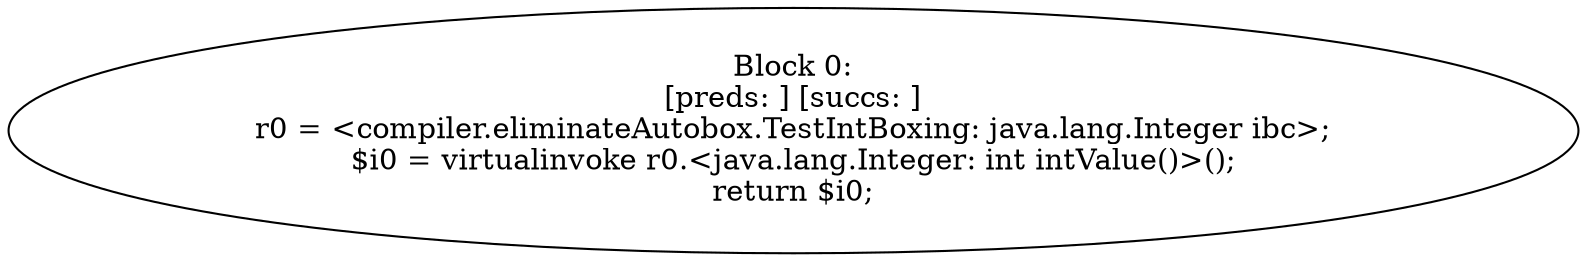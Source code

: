 digraph "unitGraph" {
    "Block 0:
[preds: ] [succs: ]
r0 = <compiler.eliminateAutobox.TestIntBoxing: java.lang.Integer ibc>;
$i0 = virtualinvoke r0.<java.lang.Integer: int intValue()>();
return $i0;
"
}
